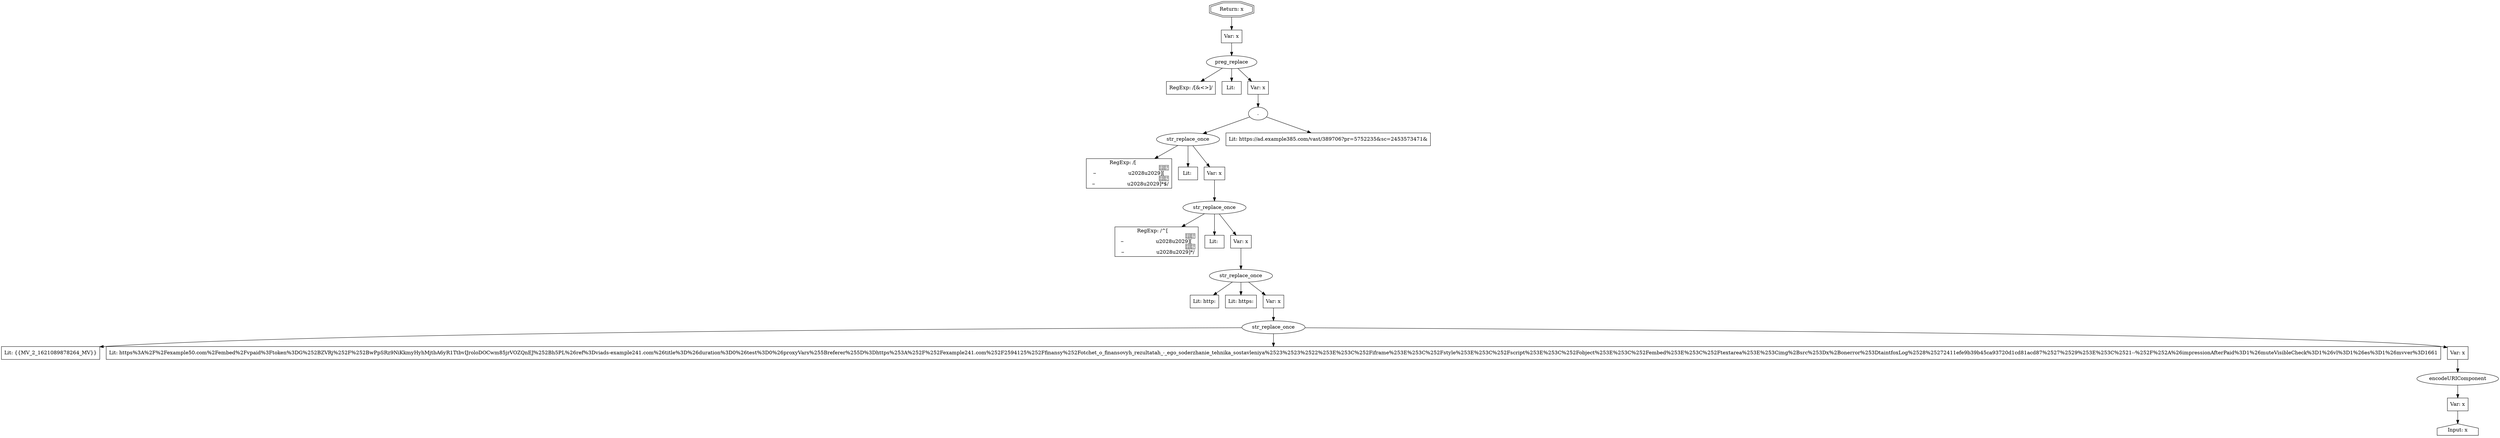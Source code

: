 // Finding: 7107b8ad-b78d-4c67-9a0f-c260543ef2ec
// Finding.url: https://example50.com/embed/vpaid?token=G%2BZVRj%2F%2BwPpSRz9NiKkmyHyhMjtbA6yR1TtbvIJroloDOCwm85jrVOZQnEJ%2Bh5PL&ref=viads-example241.com&title=&duration=0&test=0&proxyVars%5Breferer%5D=https%3A%2F%2Fexample241.com%2F2594125%2Ffinansy%2Fotchet_o_finansovyh_rezultatah_-_ego_soderzhanie_tehnika_sostavleniya%23%23%22%3E%3C%2Fiframe%3E%3C%2Fstyle%3E%3C%2Fscript%3E%3C%2Fobject%3E%3C%2Fembed%3E%3C%2Ftextarea%3E%3Cimg+src%3Dx+onerror%3DtaintfoxLog%28%272411efe9b39b45ca93720d1cd81acd87%27%29%3E%3C%21--%2F%2A&impressionAfterPaid=1&muteVisibleCheck=1&vl=1&es=1&mvver=1661
// Finding.parentloc: example24.com
// Finding.domain: example50.com
// Finding.base_domain: example50.com
// Finding.source: location.href
// Finding.sink: innerHTML
// Sanitizer.score: 5
// Sanitizer.name: _onAdWrapperLoading
// Sanitizer.location: https://example50.com/embed/player/1661/mvplayer.min.js - _onAdWrapperLoading:1:508569
// Finding.begin: 156
// Finding.end: 870
// Finding.original_uuid: 8c264249-3e6a-4fa6-a60a-a745624d36aa
// Finding.TwentyFiveMillionFlowsId: 2066396071
// Finding.script: https://example50.com/embed/player/1661/mvplayer.min.js
// Finding.line: 1
// Exploit.uuid: 2411efe9-b39b-45ca-9372-0d1cd81acd87
// Exploit.success: false
// Exploit.status: validated
// Exploit.method: C
// Exploit.type: html
// Exploit.token: attribute
// Exploit.content: onclick
// Exploit.quote_type: "
// Exploit.tag: a
// Exploit.break_out: #"></iframe></style></script></object></embed></textarea><img src=x onerror=
// Exploit.break_in: ><!--/*
// Exploit.payload: #"></iframe></style></script></object></embed></textarea><img src=x onerror=taintfoxLog(1)><!--/*
// Exploit.begin_taint_url: 0
// Exploit.end_taint_url: 107
// Exploit.replace_begin_url: 107
// Exploit.replace_end_url: 107
// Exploit.replace_begin_param: 422
// Exploit.replace_end_param: 422
// Issues.LargestEncodeAttrStringChain: 0
// Issues.LargestTextFragmentEncodeChainLength: 0
// Issues.HasApproximation: true
// Issues.HasMissingImplementation: false
// Issues.HasInfiniteRegexWithFunctionReplacer: false
// Issues.MergedSplitAndJoins: false
// Issues.HasUrlInRhsOfReplace: true
// Issues.HasUrlInLhsOfReplace: false
// Issues.HasCookieValueInLhsOfreplace: false
// Issues.HasCookieValueInRhsOfreplace: false
// Issues.HasCookieValueInMatchPattern: false
// Issues.HasCookieValueInExecPattern: false
// Issues.RemovedLRConcats: false
// Issues.RemovedReplaceArtifacts: false
// Issues.HasUrlInMatchPattern: false
// Issues.HasUrlInExecPattern: false
// Issues.RemovedNOPreplaces: false
// Issues.Known_sanitizer: false
// DepGraph.hash: -875790452
// DepGraph.sanitizer_hash: -836367992
// Part of the URL ('https%3A%2F%2Fexample50.com%2Fembed%2Fvpaid%3Ftoken%3DG%252BZVRj%252F%252BwPpSRz9NiKkmyHyhMjtbA6yR1TtbvIJroloDOCwm85jrVOZQnEJ%252Bh5PL%26ref%3Dviads-example241.com%26title%3D%26duration%3D0%26test%3D0%26proxyVars%255Breferer%255D%3Dhttps%253A%252F%252Fexample241.com%252F2594125%252Ffinansy%252Fotchet_o_finansovyh_rezultatah_-_ego_soderzhanie_tehnika_sostavleniya%2523%2523%2522%253E%253C%252Fiframe%253E%253C%252Fstyle%253E%253C%252Fscript%253E%253C%252Fobject%253E%253C%252Fembed%253E%253C%252Ftextarea%253E%253Cimg%2Bsrc%253Dx%2Bonerror%253DtaintfoxLog%2528%25272411efe9b39b45ca93720d1cd81acd87%2527%2529%253E%253C%2521--%252F%252A%26impressionAfterPaid%3D1%26muteVisibleCheck%3D1%26vl%3D1%26es%3D1%26mvver%3D1661') found in right hand side of replace 
// Approximated Implementation for: replace([&<>]/g: 1, s: 0, u: 0, m: 0, i: 0 [escapes(<: 1, >: 1, &: 1), function_rhs: true], 'function(e){return o[e]||e}') - Other Exception: ReferenceError: o is not defined 
digraph cfg {
n0 [shape=house, label="Input: x"];
n1 [shape=ellipse, label="encodeURIComponent"];
n2 [shape=box, label="Var: x"];
n3 [shape=ellipse, label="str_replace_once"];
n4 [shape=box, label="Lit: {{MV_2_1621089878264_MV}}"];
n5 [shape=box, label="Lit: https%3A%2F%2Fexample50.com%2Fembed%2Fvpaid%3Ftoken%3DG%252BZVRj%252F%252BwPpSRz9NiKkmyHyhMjtbA6yR1TtbvIJroloDOCwm85jrVOZQnEJ%252Bh5PL%26ref%3Dviads-example241.com%26title%3D%26duration%3D0%26test%3D0%26proxyVars%255Breferer%255D%3Dhttps%253A%252F%252Fexample241.com%252F2594125%252Ffinansy%252Fotchet_o_finansovyh_rezultatah_-_ego_soderzhanie_tehnika_sostavleniya%2523%2523%2522%253E%253C%252Fiframe%253E%253C%252Fstyle%253E%253C%252Fscript%253E%253C%252Fobject%253E%253C%252Fembed%253E%253C%252Ftextarea%253E%253Cimg%2Bsrc%253Dx%2Bonerror%253DtaintfoxLog%2528%25272411efe9b39b45ca93720d1cd81acd87%2527%2529%253E%253C%2521--%252F%252A%26impressionAfterPaid%3D1%26muteVisibleCheck%3D1%26vl%3D1%26es%3D1%26mvver%3D1661"];
n6 [shape=box, label="Var: x"];
n7 [shape=ellipse, label="str_replace_once"];
n8 [shape=box, label="Lit: http:"];
n9 [shape=box, label="Lit: https:"];
n10 [shape=box, label="Var: x"];
n11 [shape=ellipse, label="str_replace_once"];
n12 [shape=box, label="RegExp: /^[	\n\r   ᠎             　\u2028\u2029﻿][	\n\r   ᠎             　\u2028\u2029﻿]*/"];
n13 [shape=box, label="Lit: "];
n14 [shape=box, label="Var: x"];
n15 [shape=ellipse, label="str_replace_once"];
n16 [shape=box, label="RegExp: /[	\n\r   ᠎             　\u2028\u2029﻿][	\n\r   ᠎             　\u2028\u2029﻿]*$/"];
n17 [shape=box, label="Lit: "];
n18 [shape=box, label="Var: x"];
n19 [shape=ellipse, label="."];
n20 [shape=box, label="Lit: https://ad.example385.com/vast/389706?pr=5752235&amp;sc=2453573471&amp;"];
n21 [shape=ellipse, label="preg_replace"];
n22 [shape=box, label="RegExp: /[&<>]/"];
n23 [shape=box, label="Lit: "];
n24 [shape=box, label="Var: x"];
n25 [shape=box, label="Var: x"];
n26 [shape=doubleoctagon, label="Return: x"];
n2 -> n0;
n1 -> n2;
n6 -> n1;
n3 -> n4;
n3 -> n5;
n3 -> n6;
n10 -> n3;
n7 -> n8;
n7 -> n9;
n7 -> n10;
n14 -> n7;
n11 -> n12;
n11 -> n13;
n11 -> n14;
n18 -> n11;
n15 -> n16;
n15 -> n17;
n15 -> n18;
n19 -> n20;
n19 -> n15;
n24 -> n19;
n21 -> n22;
n21 -> n23;
n21 -> n24;
n25 -> n21;
n26 -> n25;
}